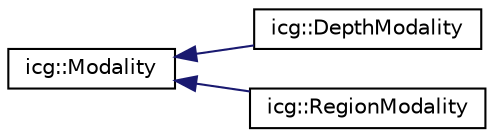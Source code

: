 digraph "Graphical Class Hierarchy"
{
 // LATEX_PDF_SIZE
  edge [fontname="Helvetica",fontsize="10",labelfontname="Helvetica",labelfontsize="10"];
  node [fontname="Helvetica",fontsize="10",shape=record];
  rankdir="LR";
  Node0 [label="icg::Modality",height=0.2,width=0.4,color="black", fillcolor="white", style="filled",URL="$classicg_1_1Modality.html",tooltip="Abstract class that considers information from a Camera to calculate the gradient vector and Hessian ..."];
  Node0 -> Node1 [dir="back",color="midnightblue",fontsize="10",style="solid",fontname="Helvetica"];
  Node1 [label="icg::DepthModality",height=0.2,width=0.4,color="black", fillcolor="white", style="filled",URL="$classicg_1_1DepthModality.html",tooltip="Modality class that implements a depth-based modality, which uses information from a DepthCamera and ..."];
  Node0 -> Node2 [dir="back",color="midnightblue",fontsize="10",style="solid",fontname="Helvetica"];
  Node2 [label="icg::RegionModality",height=0.2,width=0.4,color="black", fillcolor="white", style="filled",URL="$classicg_1_1RegionModality.html",tooltip="Modality class that implements a region-based modality, which uses information from a ColorCamera and..."];
}
